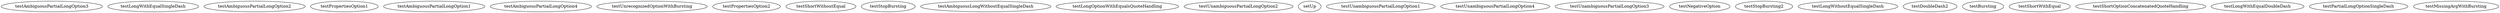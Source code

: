 digraph G {
testAmbiguousPartialLongOption3;
testLongWithEqualSingleDash;
testAmbiguousPartialLongOption2;
testPropertiesOption1;
testAmbiguousPartialLongOption1;
testAmbiguousPartialLongOption4;
testUnrecognizedOptionWithBursting;
testPropertiesOption2;
testShortWithoutEqual;
testStopBursting;
testAmbiguousLongWithoutEqualSingleDash;
testLongOptionWithEqualsQuoteHandling;
testUnambiguousPartialLongOption2;
setUp;
testUnambiguousPartialLongOption1;
testUnambiguousPartialLongOption4;
testUnambiguousPartialLongOption3;
testNegativeOption;
testStopBursting2;
testLongWithoutEqualSingleDash;
testDoubleDash2;
testBursting;
testShortWithEqual;
testShortOptionConcatenatedQuoteHandling;
testLongWithEqualDoubleDash;
testPartialLongOptionSingleDash;
testMissingArgWithBursting;
}